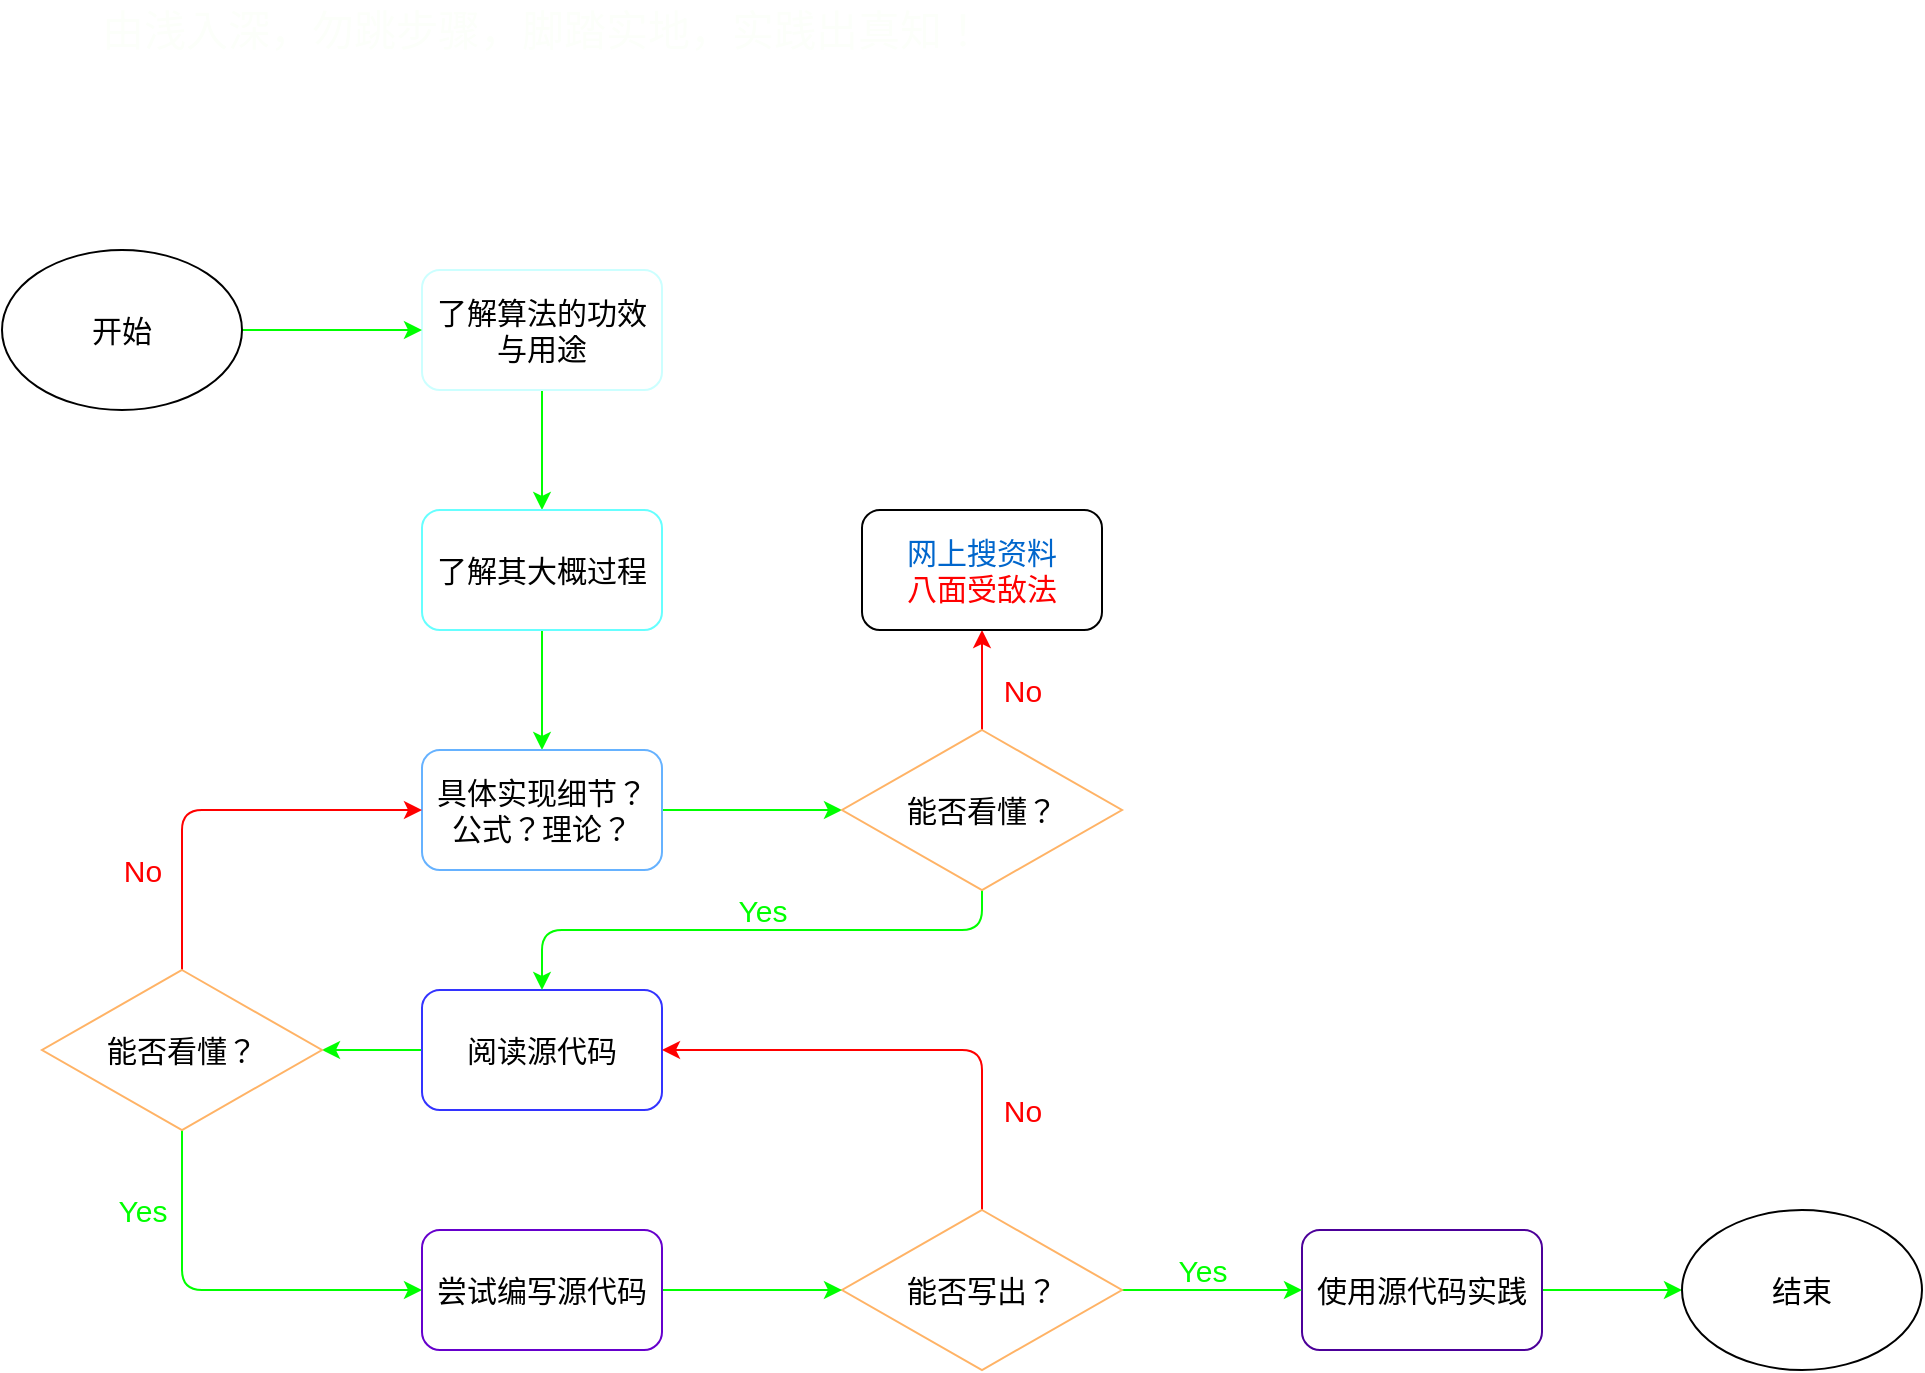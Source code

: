 <mxfile>
    <diagram id="0j9-6c4I7VFsJuol0pOw" name="第 1 页">
        <mxGraphModel dx="1118" dy="800" grid="1" gridSize="10" guides="1" tooltips="1" connect="1" arrows="1" fold="1" page="1" pageScale="1" pageWidth="1169" pageHeight="827" math="0" shadow="0">
            <root>
                <mxCell id="0"/>
                <mxCell id="1" parent="0"/>
                <mxCell id="14" style="edgeStyle=none;html=1;exitX=0.5;exitY=1;exitDx=0;exitDy=0;fontSize=15;strokeColor=#00FF00;" edge="1" parent="1" source="2" target="3">
                    <mxGeometry relative="1" as="geometry"/>
                </mxCell>
                <mxCell id="2" value="了解算法的功效&lt;br style=&quot;font-size: 15px;&quot;&gt;与用途" style="rounded=1;whiteSpace=wrap;html=1;fontSize=15;strokeColor=#CCFFFF;" vertex="1" parent="1">
                    <mxGeometry x="270" y="160" width="120" height="60" as="geometry"/>
                </mxCell>
                <mxCell id="15" style="edgeStyle=none;html=1;exitX=0.5;exitY=1;exitDx=0;exitDy=0;entryX=0.5;entryY=0;entryDx=0;entryDy=0;fontSize=15;strokeColor=#00FF00;" edge="1" parent="1" source="3" target="4">
                    <mxGeometry relative="1" as="geometry"/>
                </mxCell>
                <mxCell id="3" value="了解其大概过程" style="rounded=1;whiteSpace=wrap;html=1;fontSize=15;strokeColor=#66FFFF;" vertex="1" parent="1">
                    <mxGeometry x="270" y="280" width="120" height="60" as="geometry"/>
                </mxCell>
                <mxCell id="16" style="edgeStyle=none;html=1;exitX=1;exitY=0.5;exitDx=0;exitDy=0;entryX=0;entryY=0.5;entryDx=0;entryDy=0;fontSize=15;strokeColor=#00FF00;" edge="1" parent="1" source="4" target="9">
                    <mxGeometry relative="1" as="geometry"/>
                </mxCell>
                <mxCell id="4" value="具体实现细节？&lt;br style=&quot;font-size: 15px;&quot;&gt;公式？理论？" style="rounded=1;whiteSpace=wrap;html=1;fontSize=15;strokeColor=#66B2FF;" vertex="1" parent="1">
                    <mxGeometry x="270" y="400" width="120" height="60" as="geometry"/>
                </mxCell>
                <mxCell id="25" style="edgeStyle=none;html=1;exitX=0;exitY=0.5;exitDx=0;exitDy=0;entryX=1;entryY=0.5;entryDx=0;entryDy=0;fontSize=15;strokeColor=#00FF00;" edge="1" parent="1" source="5" target="8">
                    <mxGeometry relative="1" as="geometry"/>
                </mxCell>
                <mxCell id="5" value="阅读源代码" style="rounded=1;whiteSpace=wrap;html=1;fontSize=15;strokeColor=#3333FF;" vertex="1" parent="1">
                    <mxGeometry x="270" y="520" width="120" height="60" as="geometry"/>
                </mxCell>
                <mxCell id="31" style="edgeStyle=none;html=1;exitX=1;exitY=0.5;exitDx=0;exitDy=0;fontSize=15;strokeColor=#00FF00;" edge="1" parent="1" source="6" target="12">
                    <mxGeometry relative="1" as="geometry"/>
                </mxCell>
                <mxCell id="6" value="使用源代码实践" style="rounded=1;whiteSpace=wrap;html=1;fontSize=15;strokeColor=#4C0099;" vertex="1" parent="1">
                    <mxGeometry x="710" y="640" width="120" height="60" as="geometry"/>
                </mxCell>
                <mxCell id="29" style="edgeStyle=none;html=1;exitX=0.5;exitY=0;exitDx=0;exitDy=0;entryX=1;entryY=0.5;entryDx=0;entryDy=0;fontSize=15;fontColor=#FF0000;strokeColor=#FF0000;" edge="1" parent="1" source="7" target="5">
                    <mxGeometry relative="1" as="geometry">
                        <Array as="points">
                            <mxPoint x="550" y="550"/>
                        </Array>
                    </mxGeometry>
                </mxCell>
                <mxCell id="30" style="edgeStyle=none;html=1;exitX=1;exitY=0.5;exitDx=0;exitDy=0;entryX=0;entryY=0.5;entryDx=0;entryDy=0;fontSize=15;strokeColor=#00FF00;" edge="1" parent="1" source="7" target="6">
                    <mxGeometry relative="1" as="geometry"/>
                </mxCell>
                <mxCell id="7" value="能否写出？" style="rhombus;whiteSpace=wrap;html=1;fontSize=15;strokeColor=#FFB366;" vertex="1" parent="1">
                    <mxGeometry x="480" y="630" width="140" height="80" as="geometry"/>
                </mxCell>
                <mxCell id="26" style="edgeStyle=none;html=1;exitX=0.5;exitY=1;exitDx=0;exitDy=0;entryX=0;entryY=0.5;entryDx=0;entryDy=0;fontSize=15;strokeColor=#00FF00;" edge="1" parent="1" source="8" target="23">
                    <mxGeometry relative="1" as="geometry">
                        <Array as="points">
                            <mxPoint x="150" y="670"/>
                        </Array>
                    </mxGeometry>
                </mxCell>
                <mxCell id="27" style="edgeStyle=none;html=1;exitX=0.5;exitY=0;exitDx=0;exitDy=0;entryX=0;entryY=0.5;entryDx=0;entryDy=0;fontSize=15;strokeColor=#FF0000;" edge="1" parent="1" source="8" target="4">
                    <mxGeometry relative="1" as="geometry">
                        <Array as="points">
                            <mxPoint x="150" y="430"/>
                        </Array>
                    </mxGeometry>
                </mxCell>
                <mxCell id="8" value="能否看懂？" style="rhombus;whiteSpace=wrap;html=1;fontSize=15;strokeColor=#FFB366;" vertex="1" parent="1">
                    <mxGeometry x="80" y="510" width="140" height="80" as="geometry"/>
                </mxCell>
                <mxCell id="17" style="edgeStyle=none;html=1;exitX=0.5;exitY=0;exitDx=0;exitDy=0;entryX=0.5;entryY=1;entryDx=0;entryDy=0;fontSize=15;strokeColor=#FF0000;" edge="1" parent="1" source="9" target="10">
                    <mxGeometry relative="1" as="geometry"/>
                </mxCell>
                <mxCell id="18" style="edgeStyle=none;html=1;exitX=0.5;exitY=1;exitDx=0;exitDy=0;entryX=0.5;entryY=0;entryDx=0;entryDy=0;fontSize=15;strokeColor=#00FF00;" edge="1" parent="1" source="9" target="5">
                    <mxGeometry relative="1" as="geometry">
                        <Array as="points">
                            <mxPoint x="550" y="490"/>
                            <mxPoint x="330" y="490"/>
                        </Array>
                    </mxGeometry>
                </mxCell>
                <mxCell id="9" value="能否看懂？" style="rhombus;whiteSpace=wrap;html=1;fontSize=15;strokeColor=#FFB366;" vertex="1" parent="1">
                    <mxGeometry x="480" y="390" width="140" height="80" as="geometry"/>
                </mxCell>
                <mxCell id="10" value="&lt;font color=&quot;#0066cc&quot;&gt;网上搜资料&lt;br style=&quot;font-size: 15px&quot;&gt;&lt;/font&gt;&lt;font color=&quot;#ff0000&quot;&gt;八面受敌法&lt;/font&gt;" style="rounded=1;whiteSpace=wrap;html=1;fontSize=15;" vertex="1" parent="1">
                    <mxGeometry x="490" y="280" width="120" height="60" as="geometry"/>
                </mxCell>
                <mxCell id="13" style="edgeStyle=none;html=1;exitX=1;exitY=0.5;exitDx=0;exitDy=0;entryX=0;entryY=0.5;entryDx=0;entryDy=0;fontSize=15;strokeColor=#00FF00;" edge="1" parent="1" source="11" target="2">
                    <mxGeometry relative="1" as="geometry"/>
                </mxCell>
                <mxCell id="11" value="开始" style="ellipse;whiteSpace=wrap;html=1;fontSize=15;" vertex="1" parent="1">
                    <mxGeometry x="60" y="150" width="120" height="80" as="geometry"/>
                </mxCell>
                <mxCell id="12" value="结束" style="ellipse;whiteSpace=wrap;html=1;fontSize=15;" vertex="1" parent="1">
                    <mxGeometry x="900" y="630" width="120" height="80" as="geometry"/>
                </mxCell>
                <mxCell id="20" value="Yes" style="text;html=1;align=center;verticalAlign=middle;resizable=0;points=[];autosize=1;strokeColor=none;fillColor=none;fontSize=15;fontColor=#00FF00;" vertex="1" parent="1">
                    <mxGeometry x="420" y="470" width="40" height="20" as="geometry"/>
                </mxCell>
                <mxCell id="21" value="No" style="text;html=1;align=center;verticalAlign=middle;resizable=0;points=[];autosize=1;strokeColor=none;fillColor=none;fontSize=15;fontColor=#FF0000;" vertex="1" parent="1">
                    <mxGeometry x="555" y="360" width="30" height="20" as="geometry"/>
                </mxCell>
                <mxCell id="28" style="edgeStyle=none;html=1;exitX=1;exitY=0.5;exitDx=0;exitDy=0;entryX=0;entryY=0.5;entryDx=0;entryDy=0;fontSize=15;strokeColor=#00FF00;" edge="1" parent="1" source="23" target="7">
                    <mxGeometry relative="1" as="geometry"/>
                </mxCell>
                <mxCell id="23" value="尝试编写源代码" style="rounded=1;whiteSpace=wrap;html=1;fontSize=15;strokeColor=#6600CC;" vertex="1" parent="1">
                    <mxGeometry x="270" y="640" width="120" height="60" as="geometry"/>
                </mxCell>
                <mxCell id="32" value="Yes" style="text;html=1;align=center;verticalAlign=middle;resizable=0;points=[];autosize=1;strokeColor=none;fillColor=none;fontSize=15;fontColor=#00FF00;" vertex="1" parent="1">
                    <mxGeometry x="110" y="620" width="40" height="20" as="geometry"/>
                </mxCell>
                <mxCell id="33" value="No" style="text;html=1;align=center;verticalAlign=middle;resizable=0;points=[];autosize=1;strokeColor=none;fillColor=none;fontSize=15;fontColor=#FF0000;" vertex="1" parent="1">
                    <mxGeometry x="115" y="450" width="30" height="20" as="geometry"/>
                </mxCell>
                <mxCell id="34" value="No" style="text;html=1;align=center;verticalAlign=middle;resizable=0;points=[];autosize=1;strokeColor=none;fillColor=none;fontSize=15;fontColor=#FF0000;" vertex="1" parent="1">
                    <mxGeometry x="555" y="570" width="30" height="20" as="geometry"/>
                </mxCell>
                <mxCell id="35" value="Yes" style="text;html=1;align=center;verticalAlign=middle;resizable=0;points=[];autosize=1;strokeColor=none;fillColor=none;fontSize=15;fontColor=#00FF00;" vertex="1" parent="1">
                    <mxGeometry x="640" y="650" width="40" height="20" as="geometry"/>
                </mxCell>
                <mxCell id="36" value="&lt;font color=&quot;#fcfffa&quot; style=&quot;font-size: 21px&quot;&gt;由浅入深，勿跳步骤，脚踏实地，实践出真知！&lt;/font&gt;" style="text;html=1;align=center;verticalAlign=middle;resizable=0;points=[];autosize=1;strokeColor=none;fillColor=none;fontSize=15;fontColor=#FF0000;" vertex="1" parent="1">
                    <mxGeometry x="100" y="25" width="460" height="30" as="geometry"/>
                </mxCell>
            </root>
        </mxGraphModel>
    </diagram>
</mxfile>